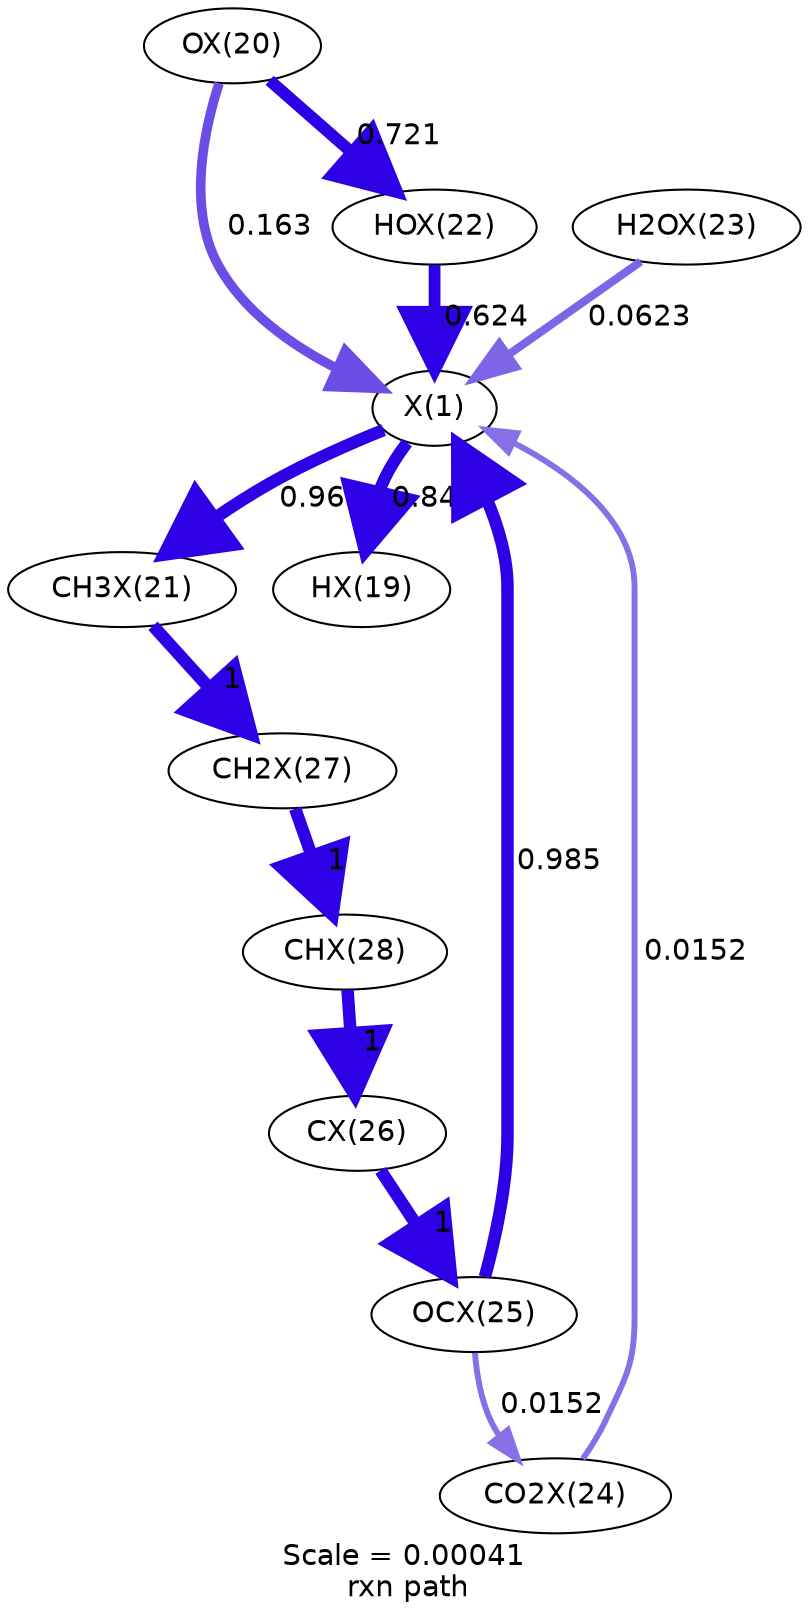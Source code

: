 digraph reaction_paths {
center=1;
s22 -> s20[fontname="Helvetica", style="setlinewidth(4.63)", arrowsize=2.32, color="0.7, 0.663, 0.9"
, label=" 0.163"];
s20 -> s23[fontname="Helvetica", style="setlinewidth(5.98)", arrowsize=2.99, color="0.7, 1.47, 0.9"
, label=" 0.969"];
s20 -> s21[fontname="Helvetica", style="setlinewidth(5.87)", arrowsize=2.93, color="0.7, 1.34, 0.9"
, label=" 0.841"];
s24 -> s20[fontname="Helvetica", style="setlinewidth(5.64)", arrowsize=2.82, color="0.7, 1.12, 0.9"
, label=" 0.624"];
s27 -> s20[fontname="Helvetica", style="setlinewidth(5.99)", arrowsize=2.99, color="0.7, 1.48, 0.9"
, label=" 0.985"];
s25 -> s20[fontname="Helvetica", style="setlinewidth(3.9)", arrowsize=1.95, color="0.7, 0.562, 0.9"
, label=" 0.0623"];
s26 -> s20[fontname="Helvetica", style="setlinewidth(2.84)", arrowsize=1.42, color="0.7, 0.515, 0.9"
, label=" 0.0152"];
s22 -> s24[fontname="Helvetica", style="setlinewidth(5.75)", arrowsize=2.88, color="0.7, 1.22, 0.9"
, label=" 0.721"];
s23 -> s29[fontname="Helvetica", style="setlinewidth(6)", arrowsize=3, color="0.7, 1.5, 0.9"
, label=" 1"];
s29 -> s30[fontname="Helvetica", style="setlinewidth(6)", arrowsize=3, color="0.7, 1.5, 0.9"
, label=" 1"];
s30 -> s28[fontname="Helvetica", style="setlinewidth(6)", arrowsize=3, color="0.7, 1.5, 0.9"
, label=" 1"];
s28 -> s27[fontname="Helvetica", style="setlinewidth(6)", arrowsize=3, color="0.7, 1.5, 0.9"
, label=" 1"];
s27 -> s26[fontname="Helvetica", style="setlinewidth(2.84)", arrowsize=1.42, color="0.7, 0.515, 0.9"
, label=" 0.0152"];
s20 [ fontname="Helvetica", label="X(1)"];
s21 [ fontname="Helvetica", label="HX(19)"];
s22 [ fontname="Helvetica", label="OX(20)"];
s23 [ fontname="Helvetica", label="CH3X(21)"];
s24 [ fontname="Helvetica", label="HOX(22)"];
s25 [ fontname="Helvetica", label="H2OX(23)"];
s26 [ fontname="Helvetica", label="CO2X(24)"];
s27 [ fontname="Helvetica", label="OCX(25)"];
s28 [ fontname="Helvetica", label="CX(26)"];
s29 [ fontname="Helvetica", label="CH2X(27)"];
s30 [ fontname="Helvetica", label="CHX(28)"];
 label = "Scale = 0.00041\l rxn path";
 fontname = "Helvetica";
}
